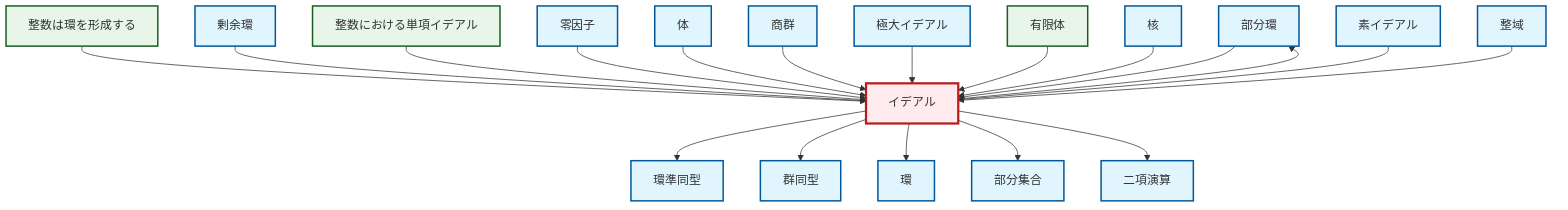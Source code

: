graph TD
    classDef definition fill:#e1f5fe,stroke:#01579b,stroke-width:2px
    classDef theorem fill:#f3e5f5,stroke:#4a148c,stroke-width:2px
    classDef axiom fill:#fff3e0,stroke:#e65100,stroke-width:2px
    classDef example fill:#e8f5e9,stroke:#1b5e20,stroke-width:2px
    classDef current fill:#ffebee,stroke:#b71c1c,stroke-width:3px
    def-subset["部分集合"]:::definition
    def-ring["環"]:::definition
    def-subring["部分環"]:::definition
    ex-integers-ring["整数は環を形成する"]:::example
    def-zero-divisor["零因子"]:::definition
    def-quotient-ring["剰余環"]:::definition
    ex-finite-field["有限体"]:::example
    def-quotient-group["商群"]:::definition
    ex-principal-ideal["整数における単項イデアル"]:::example
    def-isomorphism["群同型"]:::definition
    def-binary-operation["二項演算"]:::definition
    def-ideal["イデアル"]:::definition
    def-ring-homomorphism["環準同型"]:::definition
    def-kernel["核"]:::definition
    def-integral-domain["整域"]:::definition
    def-prime-ideal["素イデアル"]:::definition
    def-field["体"]:::definition
    def-maximal-ideal["極大イデアル"]:::definition
    ex-integers-ring --> def-ideal
    def-quotient-ring --> def-ideal
    ex-principal-ideal --> def-ideal
    def-ideal --> def-ring-homomorphism
    def-zero-divisor --> def-ideal
    def-field --> def-ideal
    def-quotient-group --> def-ideal
    def-maximal-ideal --> def-ideal
    def-subring --> def-ideal
    ex-finite-field --> def-ideal
    def-kernel --> def-ideal
    def-prime-ideal --> def-ideal
    def-ideal --> def-isomorphism
    def-integral-domain --> def-ideal
    def-ideal --> def-ring
    def-ideal --> def-subring
    def-ideal --> def-subset
    def-ideal --> def-binary-operation
    class def-ideal current